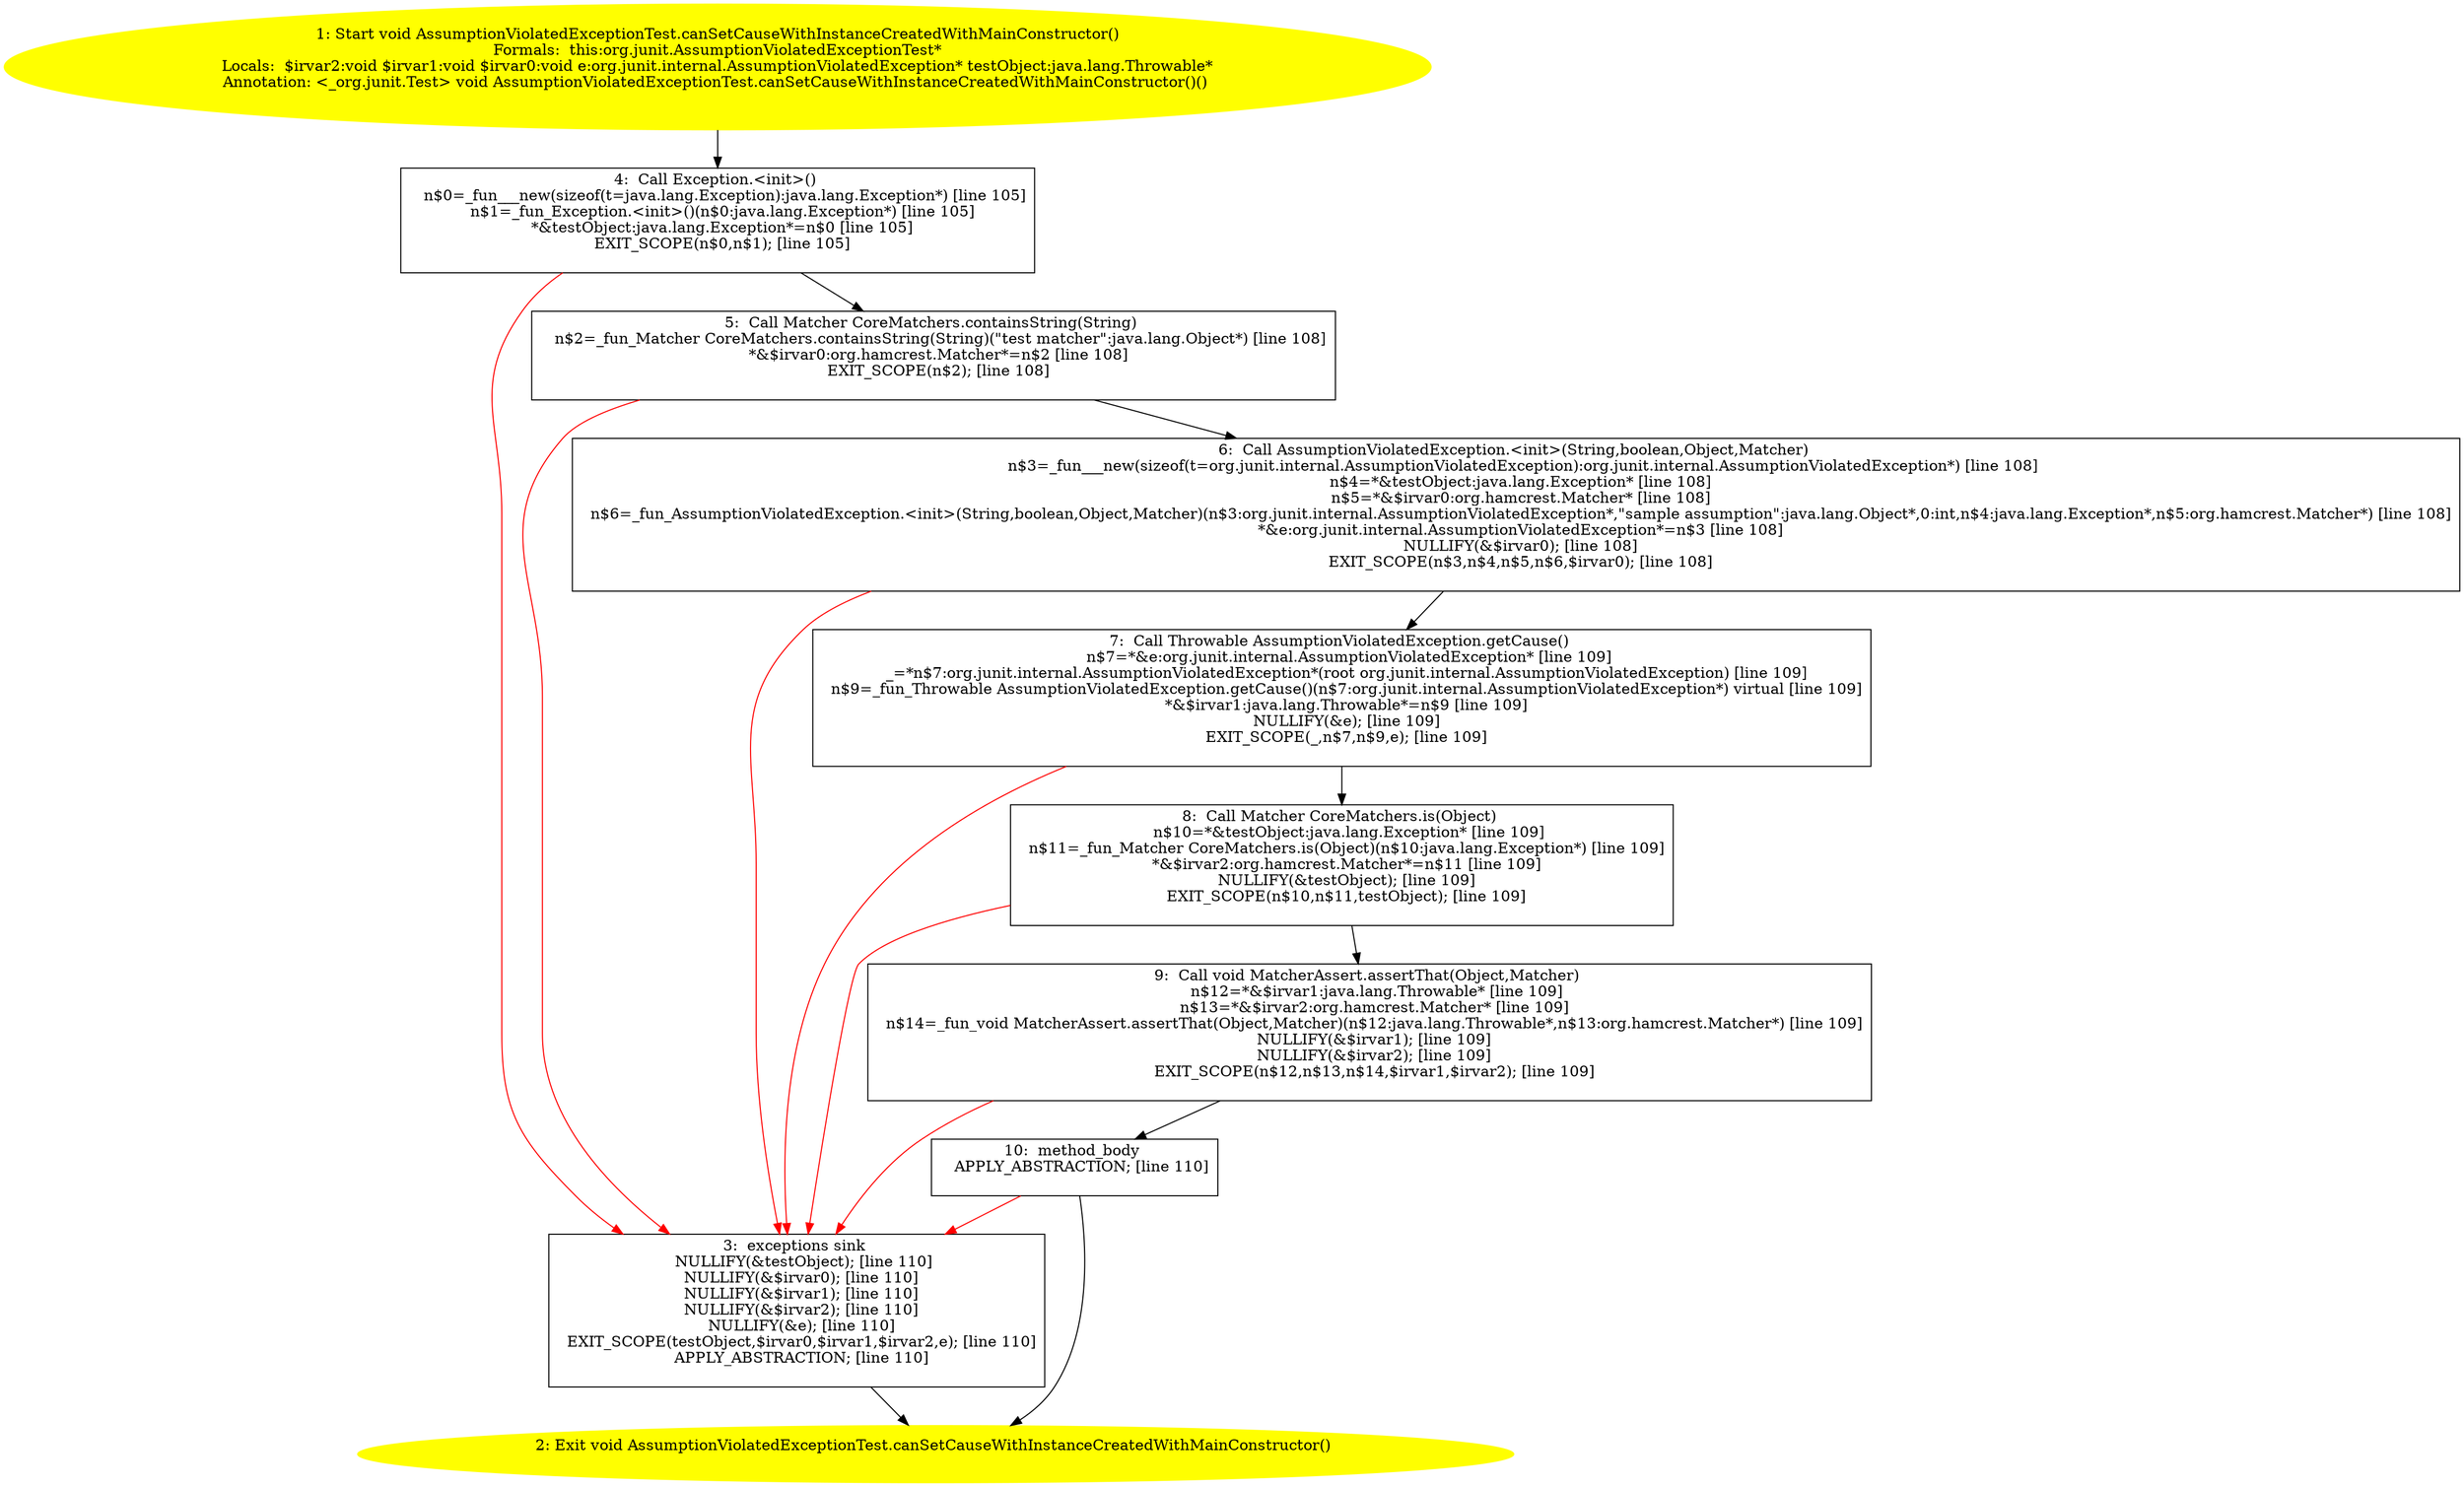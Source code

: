 /* @generated */
digraph cfg {
"org.junit.AssumptionViolatedExceptionTest.canSetCauseWithInstanceCreatedWithMainConstructor():void.aac7bff92b9dc78896a01105017fa476_1" [label="1: Start void AssumptionViolatedExceptionTest.canSetCauseWithInstanceCreatedWithMainConstructor()\nFormals:  this:org.junit.AssumptionViolatedExceptionTest*\nLocals:  $irvar2:void $irvar1:void $irvar0:void e:org.junit.internal.AssumptionViolatedException* testObject:java.lang.Throwable*\nAnnotation: <_org.junit.Test> void AssumptionViolatedExceptionTest.canSetCauseWithInstanceCreatedWithMainConstructor()() \n  " color=yellow style=filled]
	

	 "org.junit.AssumptionViolatedExceptionTest.canSetCauseWithInstanceCreatedWithMainConstructor():void.aac7bff92b9dc78896a01105017fa476_1" -> "org.junit.AssumptionViolatedExceptionTest.canSetCauseWithInstanceCreatedWithMainConstructor():void.aac7bff92b9dc78896a01105017fa476_4" ;
"org.junit.AssumptionViolatedExceptionTest.canSetCauseWithInstanceCreatedWithMainConstructor():void.aac7bff92b9dc78896a01105017fa476_2" [label="2: Exit void AssumptionViolatedExceptionTest.canSetCauseWithInstanceCreatedWithMainConstructor() \n  " color=yellow style=filled]
	

"org.junit.AssumptionViolatedExceptionTest.canSetCauseWithInstanceCreatedWithMainConstructor():void.aac7bff92b9dc78896a01105017fa476_3" [label="3:  exceptions sink \n   NULLIFY(&testObject); [line 110]\n  NULLIFY(&$irvar0); [line 110]\n  NULLIFY(&$irvar1); [line 110]\n  NULLIFY(&$irvar2); [line 110]\n  NULLIFY(&e); [line 110]\n  EXIT_SCOPE(testObject,$irvar0,$irvar1,$irvar2,e); [line 110]\n  APPLY_ABSTRACTION; [line 110]\n " shape="box"]
	

	 "org.junit.AssumptionViolatedExceptionTest.canSetCauseWithInstanceCreatedWithMainConstructor():void.aac7bff92b9dc78896a01105017fa476_3" -> "org.junit.AssumptionViolatedExceptionTest.canSetCauseWithInstanceCreatedWithMainConstructor():void.aac7bff92b9dc78896a01105017fa476_2" ;
"org.junit.AssumptionViolatedExceptionTest.canSetCauseWithInstanceCreatedWithMainConstructor():void.aac7bff92b9dc78896a01105017fa476_4" [label="4:  Call Exception.<init>() \n   n$0=_fun___new(sizeof(t=java.lang.Exception):java.lang.Exception*) [line 105]\n  n$1=_fun_Exception.<init>()(n$0:java.lang.Exception*) [line 105]\n  *&testObject:java.lang.Exception*=n$0 [line 105]\n  EXIT_SCOPE(n$0,n$1); [line 105]\n " shape="box"]
	

	 "org.junit.AssumptionViolatedExceptionTest.canSetCauseWithInstanceCreatedWithMainConstructor():void.aac7bff92b9dc78896a01105017fa476_4" -> "org.junit.AssumptionViolatedExceptionTest.canSetCauseWithInstanceCreatedWithMainConstructor():void.aac7bff92b9dc78896a01105017fa476_5" ;
	 "org.junit.AssumptionViolatedExceptionTest.canSetCauseWithInstanceCreatedWithMainConstructor():void.aac7bff92b9dc78896a01105017fa476_4" -> "org.junit.AssumptionViolatedExceptionTest.canSetCauseWithInstanceCreatedWithMainConstructor():void.aac7bff92b9dc78896a01105017fa476_3" [color="red" ];
"org.junit.AssumptionViolatedExceptionTest.canSetCauseWithInstanceCreatedWithMainConstructor():void.aac7bff92b9dc78896a01105017fa476_5" [label="5:  Call Matcher CoreMatchers.containsString(String) \n   n$2=_fun_Matcher CoreMatchers.containsString(String)(\"test matcher\":java.lang.Object*) [line 108]\n  *&$irvar0:org.hamcrest.Matcher*=n$2 [line 108]\n  EXIT_SCOPE(n$2); [line 108]\n " shape="box"]
	

	 "org.junit.AssumptionViolatedExceptionTest.canSetCauseWithInstanceCreatedWithMainConstructor():void.aac7bff92b9dc78896a01105017fa476_5" -> "org.junit.AssumptionViolatedExceptionTest.canSetCauseWithInstanceCreatedWithMainConstructor():void.aac7bff92b9dc78896a01105017fa476_6" ;
	 "org.junit.AssumptionViolatedExceptionTest.canSetCauseWithInstanceCreatedWithMainConstructor():void.aac7bff92b9dc78896a01105017fa476_5" -> "org.junit.AssumptionViolatedExceptionTest.canSetCauseWithInstanceCreatedWithMainConstructor():void.aac7bff92b9dc78896a01105017fa476_3" [color="red" ];
"org.junit.AssumptionViolatedExceptionTest.canSetCauseWithInstanceCreatedWithMainConstructor():void.aac7bff92b9dc78896a01105017fa476_6" [label="6:  Call AssumptionViolatedException.<init>(String,boolean,Object,Matcher) \n   n$3=_fun___new(sizeof(t=org.junit.internal.AssumptionViolatedException):org.junit.internal.AssumptionViolatedException*) [line 108]\n  n$4=*&testObject:java.lang.Exception* [line 108]\n  n$5=*&$irvar0:org.hamcrest.Matcher* [line 108]\n  n$6=_fun_AssumptionViolatedException.<init>(String,boolean,Object,Matcher)(n$3:org.junit.internal.AssumptionViolatedException*,\"sample assumption\":java.lang.Object*,0:int,n$4:java.lang.Exception*,n$5:org.hamcrest.Matcher*) [line 108]\n  *&e:org.junit.internal.AssumptionViolatedException*=n$3 [line 108]\n  NULLIFY(&$irvar0); [line 108]\n  EXIT_SCOPE(n$3,n$4,n$5,n$6,$irvar0); [line 108]\n " shape="box"]
	

	 "org.junit.AssumptionViolatedExceptionTest.canSetCauseWithInstanceCreatedWithMainConstructor():void.aac7bff92b9dc78896a01105017fa476_6" -> "org.junit.AssumptionViolatedExceptionTest.canSetCauseWithInstanceCreatedWithMainConstructor():void.aac7bff92b9dc78896a01105017fa476_7" ;
	 "org.junit.AssumptionViolatedExceptionTest.canSetCauseWithInstanceCreatedWithMainConstructor():void.aac7bff92b9dc78896a01105017fa476_6" -> "org.junit.AssumptionViolatedExceptionTest.canSetCauseWithInstanceCreatedWithMainConstructor():void.aac7bff92b9dc78896a01105017fa476_3" [color="red" ];
"org.junit.AssumptionViolatedExceptionTest.canSetCauseWithInstanceCreatedWithMainConstructor():void.aac7bff92b9dc78896a01105017fa476_7" [label="7:  Call Throwable AssumptionViolatedException.getCause() \n   n$7=*&e:org.junit.internal.AssumptionViolatedException* [line 109]\n  _=*n$7:org.junit.internal.AssumptionViolatedException*(root org.junit.internal.AssumptionViolatedException) [line 109]\n  n$9=_fun_Throwable AssumptionViolatedException.getCause()(n$7:org.junit.internal.AssumptionViolatedException*) virtual [line 109]\n  *&$irvar1:java.lang.Throwable*=n$9 [line 109]\n  NULLIFY(&e); [line 109]\n  EXIT_SCOPE(_,n$7,n$9,e); [line 109]\n " shape="box"]
	

	 "org.junit.AssumptionViolatedExceptionTest.canSetCauseWithInstanceCreatedWithMainConstructor():void.aac7bff92b9dc78896a01105017fa476_7" -> "org.junit.AssumptionViolatedExceptionTest.canSetCauseWithInstanceCreatedWithMainConstructor():void.aac7bff92b9dc78896a01105017fa476_8" ;
	 "org.junit.AssumptionViolatedExceptionTest.canSetCauseWithInstanceCreatedWithMainConstructor():void.aac7bff92b9dc78896a01105017fa476_7" -> "org.junit.AssumptionViolatedExceptionTest.canSetCauseWithInstanceCreatedWithMainConstructor():void.aac7bff92b9dc78896a01105017fa476_3" [color="red" ];
"org.junit.AssumptionViolatedExceptionTest.canSetCauseWithInstanceCreatedWithMainConstructor():void.aac7bff92b9dc78896a01105017fa476_8" [label="8:  Call Matcher CoreMatchers.is(Object) \n   n$10=*&testObject:java.lang.Exception* [line 109]\n  n$11=_fun_Matcher CoreMatchers.is(Object)(n$10:java.lang.Exception*) [line 109]\n  *&$irvar2:org.hamcrest.Matcher*=n$11 [line 109]\n  NULLIFY(&testObject); [line 109]\n  EXIT_SCOPE(n$10,n$11,testObject); [line 109]\n " shape="box"]
	

	 "org.junit.AssumptionViolatedExceptionTest.canSetCauseWithInstanceCreatedWithMainConstructor():void.aac7bff92b9dc78896a01105017fa476_8" -> "org.junit.AssumptionViolatedExceptionTest.canSetCauseWithInstanceCreatedWithMainConstructor():void.aac7bff92b9dc78896a01105017fa476_9" ;
	 "org.junit.AssumptionViolatedExceptionTest.canSetCauseWithInstanceCreatedWithMainConstructor():void.aac7bff92b9dc78896a01105017fa476_8" -> "org.junit.AssumptionViolatedExceptionTest.canSetCauseWithInstanceCreatedWithMainConstructor():void.aac7bff92b9dc78896a01105017fa476_3" [color="red" ];
"org.junit.AssumptionViolatedExceptionTest.canSetCauseWithInstanceCreatedWithMainConstructor():void.aac7bff92b9dc78896a01105017fa476_9" [label="9:  Call void MatcherAssert.assertThat(Object,Matcher) \n   n$12=*&$irvar1:java.lang.Throwable* [line 109]\n  n$13=*&$irvar2:org.hamcrest.Matcher* [line 109]\n  n$14=_fun_void MatcherAssert.assertThat(Object,Matcher)(n$12:java.lang.Throwable*,n$13:org.hamcrest.Matcher*) [line 109]\n  NULLIFY(&$irvar1); [line 109]\n  NULLIFY(&$irvar2); [line 109]\n  EXIT_SCOPE(n$12,n$13,n$14,$irvar1,$irvar2); [line 109]\n " shape="box"]
	

	 "org.junit.AssumptionViolatedExceptionTest.canSetCauseWithInstanceCreatedWithMainConstructor():void.aac7bff92b9dc78896a01105017fa476_9" -> "org.junit.AssumptionViolatedExceptionTest.canSetCauseWithInstanceCreatedWithMainConstructor():void.aac7bff92b9dc78896a01105017fa476_10" ;
	 "org.junit.AssumptionViolatedExceptionTest.canSetCauseWithInstanceCreatedWithMainConstructor():void.aac7bff92b9dc78896a01105017fa476_9" -> "org.junit.AssumptionViolatedExceptionTest.canSetCauseWithInstanceCreatedWithMainConstructor():void.aac7bff92b9dc78896a01105017fa476_3" [color="red" ];
"org.junit.AssumptionViolatedExceptionTest.canSetCauseWithInstanceCreatedWithMainConstructor():void.aac7bff92b9dc78896a01105017fa476_10" [label="10:  method_body \n   APPLY_ABSTRACTION; [line 110]\n " shape="box"]
	

	 "org.junit.AssumptionViolatedExceptionTest.canSetCauseWithInstanceCreatedWithMainConstructor():void.aac7bff92b9dc78896a01105017fa476_10" -> "org.junit.AssumptionViolatedExceptionTest.canSetCauseWithInstanceCreatedWithMainConstructor():void.aac7bff92b9dc78896a01105017fa476_2" ;
	 "org.junit.AssumptionViolatedExceptionTest.canSetCauseWithInstanceCreatedWithMainConstructor():void.aac7bff92b9dc78896a01105017fa476_10" -> "org.junit.AssumptionViolatedExceptionTest.canSetCauseWithInstanceCreatedWithMainConstructor():void.aac7bff92b9dc78896a01105017fa476_3" [color="red" ];
}
